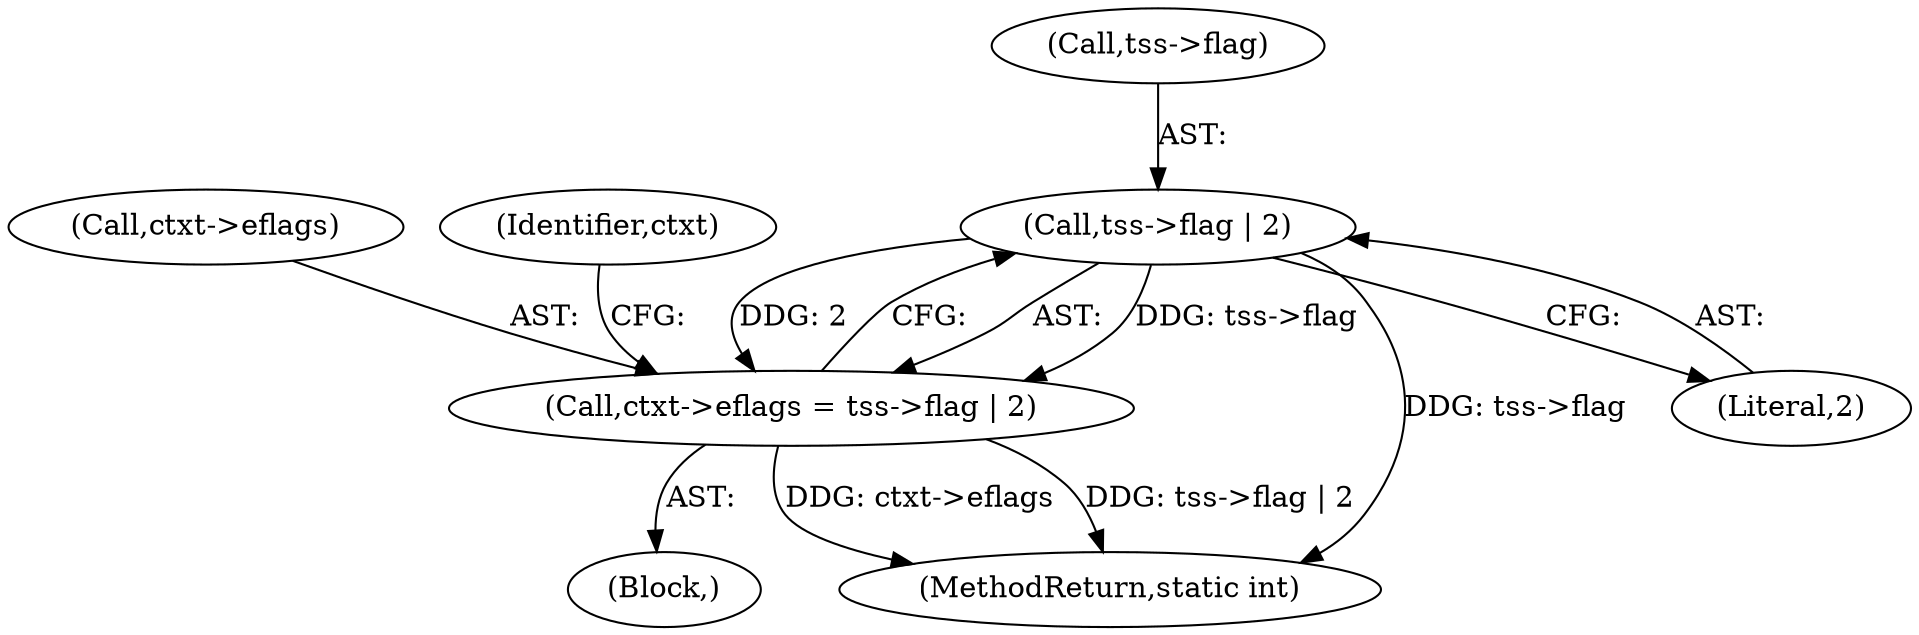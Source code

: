 digraph "0_linux_d1442d85cc30ea75f7d399474ca738e0bc96f715_4@pointer" {
"1000119" [label="(Call,tss->flag | 2)"];
"1000115" [label="(Call,ctxt->eflags = tss->flag | 2)"];
"1000119" [label="(Call,tss->flag | 2)"];
"1000312" [label="(MethodReturn,static int)"];
"1000105" [label="(Block,)"];
"1000120" [label="(Call,tss->flag)"];
"1000116" [label="(Call,ctxt->eflags)"];
"1000115" [label="(Call,ctxt->eflags = tss->flag | 2)"];
"1000123" [label="(Literal,2)"];
"1000127" [label="(Identifier,ctxt)"];
"1000119" -> "1000115"  [label="AST: "];
"1000119" -> "1000123"  [label="CFG: "];
"1000120" -> "1000119"  [label="AST: "];
"1000123" -> "1000119"  [label="AST: "];
"1000115" -> "1000119"  [label="CFG: "];
"1000119" -> "1000312"  [label="DDG: tss->flag"];
"1000119" -> "1000115"  [label="DDG: tss->flag"];
"1000119" -> "1000115"  [label="DDG: 2"];
"1000115" -> "1000105"  [label="AST: "];
"1000116" -> "1000115"  [label="AST: "];
"1000127" -> "1000115"  [label="CFG: "];
"1000115" -> "1000312"  [label="DDG: tss->flag | 2"];
"1000115" -> "1000312"  [label="DDG: ctxt->eflags"];
}
